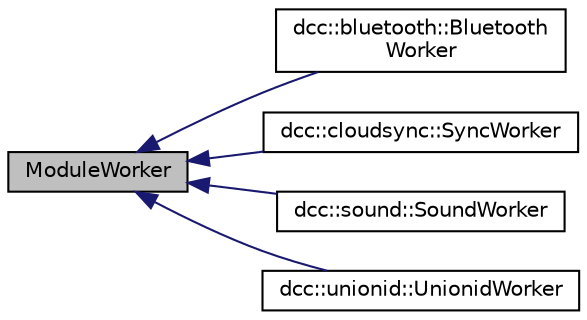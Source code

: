 digraph "ModuleWorker"
{
  edge [fontname="Helvetica",fontsize="10",labelfontname="Helvetica",labelfontsize="10"];
  node [fontname="Helvetica",fontsize="10",shape=record];
  rankdir="LR";
  Node0 [label="ModuleWorker",height=0.2,width=0.4,color="black", fillcolor="grey75", style="filled", fontcolor="black"];
  Node0 -> Node1 [dir="back",color="midnightblue",fontsize="10",style="solid",fontname="Helvetica"];
  Node1 [label="dcc::bluetooth::Bluetooth\lWorker",height=0.2,width=0.4,color="black", fillcolor="white", style="filled",URL="$classdcc_1_1bluetooth_1_1_bluetooth_worker.html"];
  Node0 -> Node2 [dir="back",color="midnightblue",fontsize="10",style="solid",fontname="Helvetica"];
  Node2 [label="dcc::cloudsync::SyncWorker",height=0.2,width=0.4,color="black", fillcolor="white", style="filled",URL="$classdcc_1_1cloudsync_1_1_sync_worker.html"];
  Node0 -> Node3 [dir="back",color="midnightblue",fontsize="10",style="solid",fontname="Helvetica"];
  Node3 [label="dcc::sound::SoundWorker",height=0.2,width=0.4,color="black", fillcolor="white", style="filled",URL="$classdcc_1_1sound_1_1_sound_worker.html"];
  Node0 -> Node4 [dir="back",color="midnightblue",fontsize="10",style="solid",fontname="Helvetica"];
  Node4 [label="dcc::unionid::UnionidWorker",height=0.2,width=0.4,color="black", fillcolor="white", style="filled",URL="$classdcc_1_1unionid_1_1_unionid_worker.html"];
}
